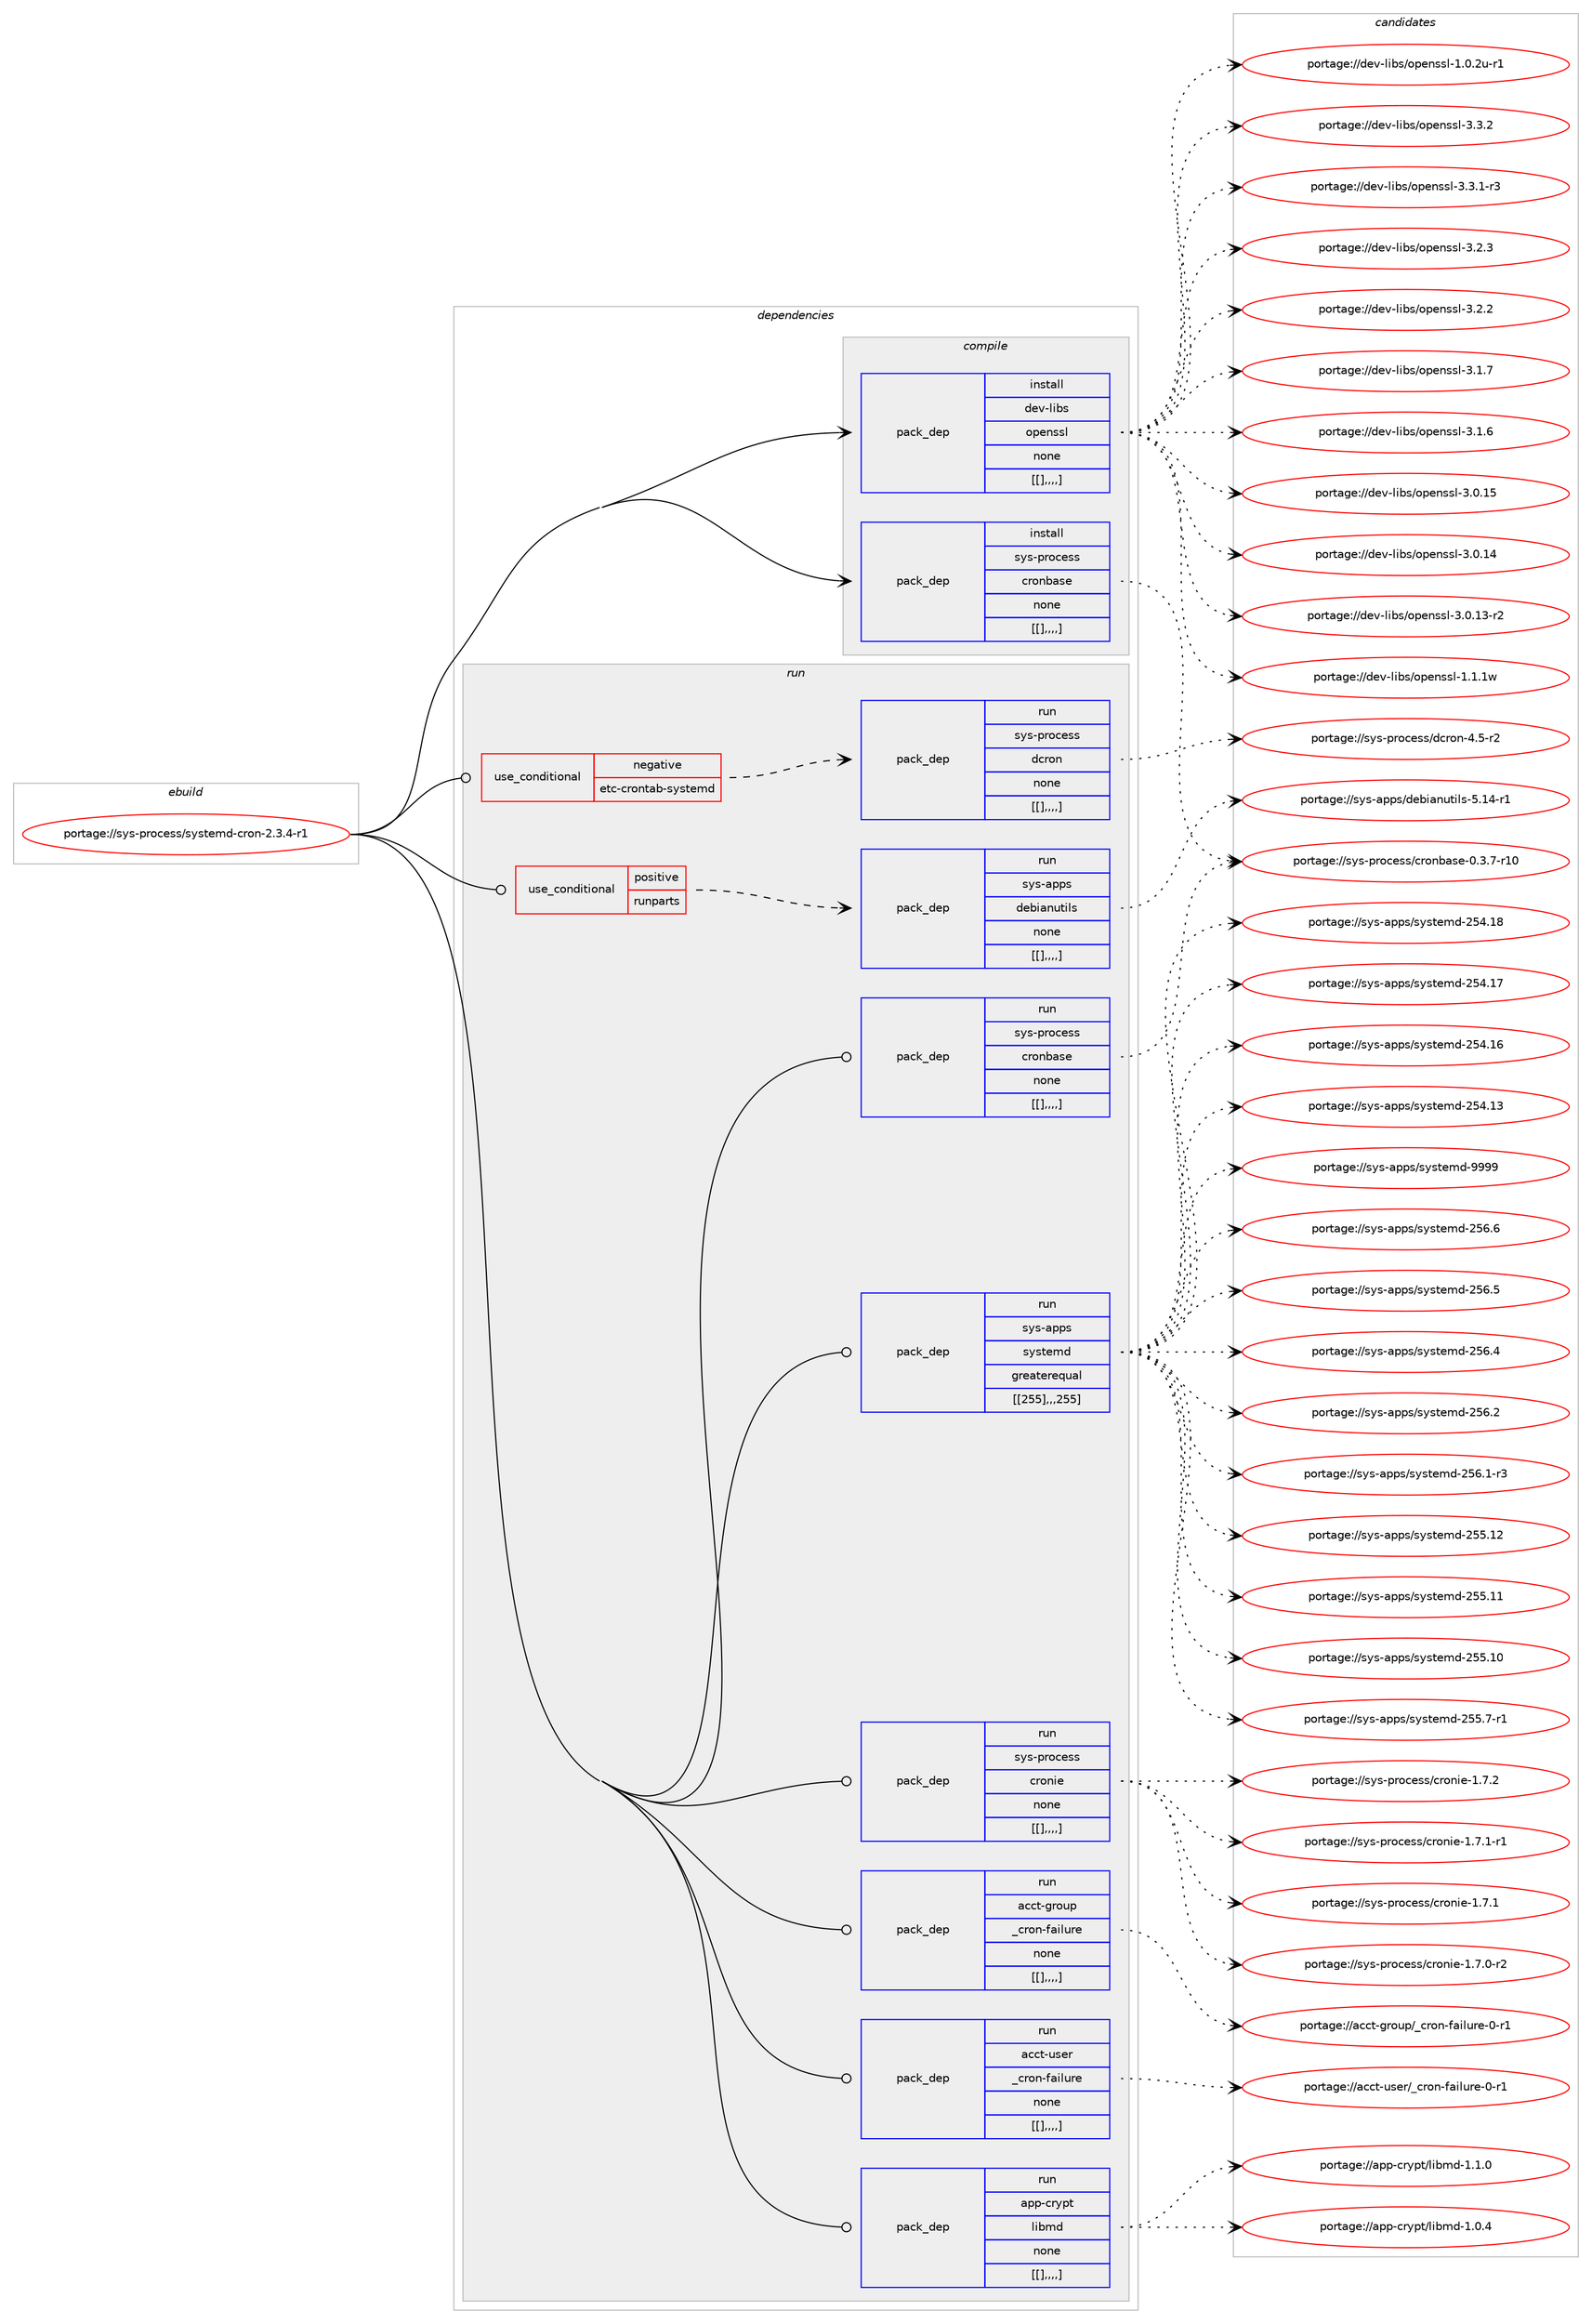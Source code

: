 digraph prolog {

# *************
# Graph options
# *************

newrank=true;
concentrate=true;
compound=true;
graph [rankdir=LR,fontname=Helvetica,fontsize=10,ranksep=1.5];#, ranksep=2.5, nodesep=0.2];
edge  [arrowhead=vee];
node  [fontname=Helvetica,fontsize=10];

# **********
# The ebuild
# **********

subgraph cluster_leftcol {
color=gray;
label=<<i>ebuild</i>>;
id [label="portage://sys-process/systemd-cron-2.3.4-r1", color=red, width=4, href="../sys-process/systemd-cron-2.3.4-r1.svg"];
}

# ****************
# The dependencies
# ****************

subgraph cluster_midcol {
color=gray;
label=<<i>dependencies</i>>;
subgraph cluster_compile {
fillcolor="#eeeeee";
style=filled;
label=<<i>compile</i>>;
subgraph pack9947 {
dependency15552 [label=<<TABLE BORDER="0" CELLBORDER="1" CELLSPACING="0" CELLPADDING="4" WIDTH="220"><TR><TD ROWSPAN="6" CELLPADDING="30">pack_dep</TD></TR><TR><TD WIDTH="110">install</TD></TR><TR><TD>dev-libs</TD></TR><TR><TD>openssl</TD></TR><TR><TD>none</TD></TR><TR><TD>[[],,,,]</TD></TR></TABLE>>, shape=none, color=blue];
}
id:e -> dependency15552:w [weight=20,style="solid",arrowhead="vee"];
subgraph pack9948 {
dependency15553 [label=<<TABLE BORDER="0" CELLBORDER="1" CELLSPACING="0" CELLPADDING="4" WIDTH="220"><TR><TD ROWSPAN="6" CELLPADDING="30">pack_dep</TD></TR><TR><TD WIDTH="110">install</TD></TR><TR><TD>sys-process</TD></TR><TR><TD>cronbase</TD></TR><TR><TD>none</TD></TR><TR><TD>[[],,,,]</TD></TR></TABLE>>, shape=none, color=blue];
}
id:e -> dependency15553:w [weight=20,style="solid",arrowhead="vee"];
}
subgraph cluster_compileandrun {
fillcolor="#eeeeee";
style=filled;
label=<<i>compile and run</i>>;
}
subgraph cluster_run {
fillcolor="#eeeeee";
style=filled;
label=<<i>run</i>>;
subgraph cond5555 {
dependency15554 [label=<<TABLE BORDER="0" CELLBORDER="1" CELLSPACING="0" CELLPADDING="4"><TR><TD ROWSPAN="3" CELLPADDING="10">use_conditional</TD></TR><TR><TD>negative</TD></TR><TR><TD>etc-crontab-systemd</TD></TR></TABLE>>, shape=none, color=red];
subgraph pack9949 {
dependency15555 [label=<<TABLE BORDER="0" CELLBORDER="1" CELLSPACING="0" CELLPADDING="4" WIDTH="220"><TR><TD ROWSPAN="6" CELLPADDING="30">pack_dep</TD></TR><TR><TD WIDTH="110">run</TD></TR><TR><TD>sys-process</TD></TR><TR><TD>dcron</TD></TR><TR><TD>none</TD></TR><TR><TD>[[],,,,]</TD></TR></TABLE>>, shape=none, color=blue];
}
dependency15554:e -> dependency15555:w [weight=20,style="dashed",arrowhead="vee"];
}
id:e -> dependency15554:w [weight=20,style="solid",arrowhead="odot"];
subgraph cond5556 {
dependency15556 [label=<<TABLE BORDER="0" CELLBORDER="1" CELLSPACING="0" CELLPADDING="4"><TR><TD ROWSPAN="3" CELLPADDING="10">use_conditional</TD></TR><TR><TD>positive</TD></TR><TR><TD>runparts</TD></TR></TABLE>>, shape=none, color=red];
subgraph pack9950 {
dependency15557 [label=<<TABLE BORDER="0" CELLBORDER="1" CELLSPACING="0" CELLPADDING="4" WIDTH="220"><TR><TD ROWSPAN="6" CELLPADDING="30">pack_dep</TD></TR><TR><TD WIDTH="110">run</TD></TR><TR><TD>sys-apps</TD></TR><TR><TD>debianutils</TD></TR><TR><TD>none</TD></TR><TR><TD>[[],,,,]</TD></TR></TABLE>>, shape=none, color=blue];
}
dependency15556:e -> dependency15557:w [weight=20,style="dashed",arrowhead="vee"];
}
id:e -> dependency15556:w [weight=20,style="solid",arrowhead="odot"];
subgraph pack9951 {
dependency15558 [label=<<TABLE BORDER="0" CELLBORDER="1" CELLSPACING="0" CELLPADDING="4" WIDTH="220"><TR><TD ROWSPAN="6" CELLPADDING="30">pack_dep</TD></TR><TR><TD WIDTH="110">run</TD></TR><TR><TD>acct-group</TD></TR><TR><TD>_cron-failure</TD></TR><TR><TD>none</TD></TR><TR><TD>[[],,,,]</TD></TR></TABLE>>, shape=none, color=blue];
}
id:e -> dependency15558:w [weight=20,style="solid",arrowhead="odot"];
subgraph pack9952 {
dependency15559 [label=<<TABLE BORDER="0" CELLBORDER="1" CELLSPACING="0" CELLPADDING="4" WIDTH="220"><TR><TD ROWSPAN="6" CELLPADDING="30">pack_dep</TD></TR><TR><TD WIDTH="110">run</TD></TR><TR><TD>acct-user</TD></TR><TR><TD>_cron-failure</TD></TR><TR><TD>none</TD></TR><TR><TD>[[],,,,]</TD></TR></TABLE>>, shape=none, color=blue];
}
id:e -> dependency15559:w [weight=20,style="solid",arrowhead="odot"];
subgraph pack9953 {
dependency15560 [label=<<TABLE BORDER="0" CELLBORDER="1" CELLSPACING="0" CELLPADDING="4" WIDTH="220"><TR><TD ROWSPAN="6" CELLPADDING="30">pack_dep</TD></TR><TR><TD WIDTH="110">run</TD></TR><TR><TD>app-crypt</TD></TR><TR><TD>libmd</TD></TR><TR><TD>none</TD></TR><TR><TD>[[],,,,]</TD></TR></TABLE>>, shape=none, color=blue];
}
id:e -> dependency15560:w [weight=20,style="solid",arrowhead="odot"];
subgraph pack9954 {
dependency15561 [label=<<TABLE BORDER="0" CELLBORDER="1" CELLSPACING="0" CELLPADDING="4" WIDTH="220"><TR><TD ROWSPAN="6" CELLPADDING="30">pack_dep</TD></TR><TR><TD WIDTH="110">run</TD></TR><TR><TD>sys-apps</TD></TR><TR><TD>systemd</TD></TR><TR><TD>greaterequal</TD></TR><TR><TD>[[255],,,255]</TD></TR></TABLE>>, shape=none, color=blue];
}
id:e -> dependency15561:w [weight=20,style="solid",arrowhead="odot"];
subgraph pack9955 {
dependency15562 [label=<<TABLE BORDER="0" CELLBORDER="1" CELLSPACING="0" CELLPADDING="4" WIDTH="220"><TR><TD ROWSPAN="6" CELLPADDING="30">pack_dep</TD></TR><TR><TD WIDTH="110">run</TD></TR><TR><TD>sys-process</TD></TR><TR><TD>cronbase</TD></TR><TR><TD>none</TD></TR><TR><TD>[[],,,,]</TD></TR></TABLE>>, shape=none, color=blue];
}
id:e -> dependency15562:w [weight=20,style="solid",arrowhead="odot"];
subgraph pack9956 {
dependency15563 [label=<<TABLE BORDER="0" CELLBORDER="1" CELLSPACING="0" CELLPADDING="4" WIDTH="220"><TR><TD ROWSPAN="6" CELLPADDING="30">pack_dep</TD></TR><TR><TD WIDTH="110">run</TD></TR><TR><TD>sys-process</TD></TR><TR><TD>cronie</TD></TR><TR><TD>none</TD></TR><TR><TD>[[],,,,]</TD></TR></TABLE>>, shape=none, color=blue];
}
id:e -> dependency15563:w [weight=20,style="solid",arrowhead="odot"];
}
}

# **************
# The candidates
# **************

subgraph cluster_choices {
rank=same;
color=gray;
label=<<i>candidates</i>>;

subgraph choice9947 {
color=black;
nodesep=1;
choice100101118451081059811547111112101110115115108455146514650 [label="portage://dev-libs/openssl-3.3.2", color=red, width=4,href="../dev-libs/openssl-3.3.2.svg"];
choice1001011184510810598115471111121011101151151084551465146494511451 [label="portage://dev-libs/openssl-3.3.1-r3", color=red, width=4,href="../dev-libs/openssl-3.3.1-r3.svg"];
choice100101118451081059811547111112101110115115108455146504651 [label="portage://dev-libs/openssl-3.2.3", color=red, width=4,href="../dev-libs/openssl-3.2.3.svg"];
choice100101118451081059811547111112101110115115108455146504650 [label="portage://dev-libs/openssl-3.2.2", color=red, width=4,href="../dev-libs/openssl-3.2.2.svg"];
choice100101118451081059811547111112101110115115108455146494655 [label="portage://dev-libs/openssl-3.1.7", color=red, width=4,href="../dev-libs/openssl-3.1.7.svg"];
choice100101118451081059811547111112101110115115108455146494654 [label="portage://dev-libs/openssl-3.1.6", color=red, width=4,href="../dev-libs/openssl-3.1.6.svg"];
choice10010111845108105981154711111210111011511510845514648464953 [label="portage://dev-libs/openssl-3.0.15", color=red, width=4,href="../dev-libs/openssl-3.0.15.svg"];
choice10010111845108105981154711111210111011511510845514648464952 [label="portage://dev-libs/openssl-3.0.14", color=red, width=4,href="../dev-libs/openssl-3.0.14.svg"];
choice100101118451081059811547111112101110115115108455146484649514511450 [label="portage://dev-libs/openssl-3.0.13-r2", color=red, width=4,href="../dev-libs/openssl-3.0.13-r2.svg"];
choice100101118451081059811547111112101110115115108454946494649119 [label="portage://dev-libs/openssl-1.1.1w", color=red, width=4,href="../dev-libs/openssl-1.1.1w.svg"];
choice1001011184510810598115471111121011101151151084549464846501174511449 [label="portage://dev-libs/openssl-1.0.2u-r1", color=red, width=4,href="../dev-libs/openssl-1.0.2u-r1.svg"];
dependency15552:e -> choice100101118451081059811547111112101110115115108455146514650:w [style=dotted,weight="100"];
dependency15552:e -> choice1001011184510810598115471111121011101151151084551465146494511451:w [style=dotted,weight="100"];
dependency15552:e -> choice100101118451081059811547111112101110115115108455146504651:w [style=dotted,weight="100"];
dependency15552:e -> choice100101118451081059811547111112101110115115108455146504650:w [style=dotted,weight="100"];
dependency15552:e -> choice100101118451081059811547111112101110115115108455146494655:w [style=dotted,weight="100"];
dependency15552:e -> choice100101118451081059811547111112101110115115108455146494654:w [style=dotted,weight="100"];
dependency15552:e -> choice10010111845108105981154711111210111011511510845514648464953:w [style=dotted,weight="100"];
dependency15552:e -> choice10010111845108105981154711111210111011511510845514648464952:w [style=dotted,weight="100"];
dependency15552:e -> choice100101118451081059811547111112101110115115108455146484649514511450:w [style=dotted,weight="100"];
dependency15552:e -> choice100101118451081059811547111112101110115115108454946494649119:w [style=dotted,weight="100"];
dependency15552:e -> choice1001011184510810598115471111121011101151151084549464846501174511449:w [style=dotted,weight="100"];
}
subgraph choice9948 {
color=black;
nodesep=1;
choice115121115451121141119910111511547991141111109897115101454846514655451144948 [label="portage://sys-process/cronbase-0.3.7-r10", color=red, width=4,href="../sys-process/cronbase-0.3.7-r10.svg"];
dependency15553:e -> choice115121115451121141119910111511547991141111109897115101454846514655451144948:w [style=dotted,weight="100"];
}
subgraph choice9949 {
color=black;
nodesep=1;
choice11512111545112114111991011151154710099114111110455246534511450 [label="portage://sys-process/dcron-4.5-r2", color=red, width=4,href="../sys-process/dcron-4.5-r2.svg"];
dependency15555:e -> choice11512111545112114111991011151154710099114111110455246534511450:w [style=dotted,weight="100"];
}
subgraph choice9950 {
color=black;
nodesep=1;
choice115121115459711211211547100101981059711011711610510811545534649524511449 [label="portage://sys-apps/debianutils-5.14-r1", color=red, width=4,href="../sys-apps/debianutils-5.14-r1.svg"];
dependency15557:e -> choice115121115459711211211547100101981059711011711610510811545534649524511449:w [style=dotted,weight="100"];
}
subgraph choice9951 {
color=black;
nodesep=1;
choice97999911645103114111117112479599114111110451029710510811711410145484511449 [label="portage://acct-group/_cron-failure-0-r1", color=red, width=4,href="../acct-group/_cron-failure-0-r1.svg"];
dependency15558:e -> choice97999911645103114111117112479599114111110451029710510811711410145484511449:w [style=dotted,weight="100"];
}
subgraph choice9952 {
color=black;
nodesep=1;
choice97999911645117115101114479599114111110451029710510811711410145484511449 [label="portage://acct-user/_cron-failure-0-r1", color=red, width=4,href="../acct-user/_cron-failure-0-r1.svg"];
dependency15559:e -> choice97999911645117115101114479599114111110451029710510811711410145484511449:w [style=dotted,weight="100"];
}
subgraph choice9953 {
color=black;
nodesep=1;
choice9711211245991141211121164710810598109100454946494648 [label="portage://app-crypt/libmd-1.1.0", color=red, width=4,href="../app-crypt/libmd-1.1.0.svg"];
choice9711211245991141211121164710810598109100454946484652 [label="portage://app-crypt/libmd-1.0.4", color=red, width=4,href="../app-crypt/libmd-1.0.4.svg"];
dependency15560:e -> choice9711211245991141211121164710810598109100454946494648:w [style=dotted,weight="100"];
dependency15560:e -> choice9711211245991141211121164710810598109100454946484652:w [style=dotted,weight="100"];
}
subgraph choice9954 {
color=black;
nodesep=1;
choice1151211154597112112115471151211151161011091004557575757 [label="portage://sys-apps/systemd-9999", color=red, width=4,href="../sys-apps/systemd-9999.svg"];
choice115121115459711211211547115121115116101109100455053544654 [label="portage://sys-apps/systemd-256.6", color=red, width=4,href="../sys-apps/systemd-256.6.svg"];
choice115121115459711211211547115121115116101109100455053544653 [label="portage://sys-apps/systemd-256.5", color=red, width=4,href="../sys-apps/systemd-256.5.svg"];
choice115121115459711211211547115121115116101109100455053544652 [label="portage://sys-apps/systemd-256.4", color=red, width=4,href="../sys-apps/systemd-256.4.svg"];
choice115121115459711211211547115121115116101109100455053544650 [label="portage://sys-apps/systemd-256.2", color=red, width=4,href="../sys-apps/systemd-256.2.svg"];
choice1151211154597112112115471151211151161011091004550535446494511451 [label="portage://sys-apps/systemd-256.1-r3", color=red, width=4,href="../sys-apps/systemd-256.1-r3.svg"];
choice11512111545971121121154711512111511610110910045505353464950 [label="portage://sys-apps/systemd-255.12", color=red, width=4,href="../sys-apps/systemd-255.12.svg"];
choice11512111545971121121154711512111511610110910045505353464949 [label="portage://sys-apps/systemd-255.11", color=red, width=4,href="../sys-apps/systemd-255.11.svg"];
choice11512111545971121121154711512111511610110910045505353464948 [label="portage://sys-apps/systemd-255.10", color=red, width=4,href="../sys-apps/systemd-255.10.svg"];
choice1151211154597112112115471151211151161011091004550535346554511449 [label="portage://sys-apps/systemd-255.7-r1", color=red, width=4,href="../sys-apps/systemd-255.7-r1.svg"];
choice11512111545971121121154711512111511610110910045505352464956 [label="portage://sys-apps/systemd-254.18", color=red, width=4,href="../sys-apps/systemd-254.18.svg"];
choice11512111545971121121154711512111511610110910045505352464955 [label="portage://sys-apps/systemd-254.17", color=red, width=4,href="../sys-apps/systemd-254.17.svg"];
choice11512111545971121121154711512111511610110910045505352464954 [label="portage://sys-apps/systemd-254.16", color=red, width=4,href="../sys-apps/systemd-254.16.svg"];
choice11512111545971121121154711512111511610110910045505352464951 [label="portage://sys-apps/systemd-254.13", color=red, width=4,href="../sys-apps/systemd-254.13.svg"];
dependency15561:e -> choice1151211154597112112115471151211151161011091004557575757:w [style=dotted,weight="100"];
dependency15561:e -> choice115121115459711211211547115121115116101109100455053544654:w [style=dotted,weight="100"];
dependency15561:e -> choice115121115459711211211547115121115116101109100455053544653:w [style=dotted,weight="100"];
dependency15561:e -> choice115121115459711211211547115121115116101109100455053544652:w [style=dotted,weight="100"];
dependency15561:e -> choice115121115459711211211547115121115116101109100455053544650:w [style=dotted,weight="100"];
dependency15561:e -> choice1151211154597112112115471151211151161011091004550535446494511451:w [style=dotted,weight="100"];
dependency15561:e -> choice11512111545971121121154711512111511610110910045505353464950:w [style=dotted,weight="100"];
dependency15561:e -> choice11512111545971121121154711512111511610110910045505353464949:w [style=dotted,weight="100"];
dependency15561:e -> choice11512111545971121121154711512111511610110910045505353464948:w [style=dotted,weight="100"];
dependency15561:e -> choice1151211154597112112115471151211151161011091004550535346554511449:w [style=dotted,weight="100"];
dependency15561:e -> choice11512111545971121121154711512111511610110910045505352464956:w [style=dotted,weight="100"];
dependency15561:e -> choice11512111545971121121154711512111511610110910045505352464955:w [style=dotted,weight="100"];
dependency15561:e -> choice11512111545971121121154711512111511610110910045505352464954:w [style=dotted,weight="100"];
dependency15561:e -> choice11512111545971121121154711512111511610110910045505352464951:w [style=dotted,weight="100"];
}
subgraph choice9955 {
color=black;
nodesep=1;
choice115121115451121141119910111511547991141111109897115101454846514655451144948 [label="portage://sys-process/cronbase-0.3.7-r10", color=red, width=4,href="../sys-process/cronbase-0.3.7-r10.svg"];
dependency15562:e -> choice115121115451121141119910111511547991141111109897115101454846514655451144948:w [style=dotted,weight="100"];
}
subgraph choice9956 {
color=black;
nodesep=1;
choice11512111545112114111991011151154799114111110105101454946554650 [label="portage://sys-process/cronie-1.7.2", color=red, width=4,href="../sys-process/cronie-1.7.2.svg"];
choice115121115451121141119910111511547991141111101051014549465546494511449 [label="portage://sys-process/cronie-1.7.1-r1", color=red, width=4,href="../sys-process/cronie-1.7.1-r1.svg"];
choice11512111545112114111991011151154799114111110105101454946554649 [label="portage://sys-process/cronie-1.7.1", color=red, width=4,href="../sys-process/cronie-1.7.1.svg"];
choice115121115451121141119910111511547991141111101051014549465546484511450 [label="portage://sys-process/cronie-1.7.0-r2", color=red, width=4,href="../sys-process/cronie-1.7.0-r2.svg"];
dependency15563:e -> choice11512111545112114111991011151154799114111110105101454946554650:w [style=dotted,weight="100"];
dependency15563:e -> choice115121115451121141119910111511547991141111101051014549465546494511449:w [style=dotted,weight="100"];
dependency15563:e -> choice11512111545112114111991011151154799114111110105101454946554649:w [style=dotted,weight="100"];
dependency15563:e -> choice115121115451121141119910111511547991141111101051014549465546484511450:w [style=dotted,weight="100"];
}
}

}
